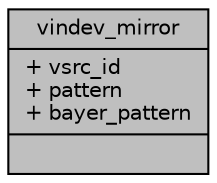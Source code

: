 digraph "vindev_mirror"
{
 // INTERACTIVE_SVG=YES
 // LATEX_PDF_SIZE
  bgcolor="transparent";
  edge [fontname="Helvetica",fontsize="10",labelfontname="Helvetica",labelfontsize="10"];
  node [fontname="Helvetica",fontsize="10",shape=record];
  Node1 [label="{vindev_mirror\n|+ vsrc_id\l+ pattern\l+ bayer_pattern\l|}",height=0.2,width=0.4,color="black", fillcolor="grey75", style="filled", fontcolor="black",tooltip=" "];
}

